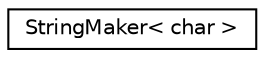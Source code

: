 digraph "Graphical Class Hierarchy"
{
  edge [fontname="Helvetica",fontsize="10",labelfontname="Helvetica",labelfontsize="10"];
  node [fontname="Helvetica",fontsize="10",shape=record];
  rankdir="LR";
  Node1 [label="StringMaker\< char \>",height=0.2,width=0.4,color="black", fillcolor="white", style="filled",URL="$structCatch_1_1StringMaker_3_01char_01_4.html"];
}
